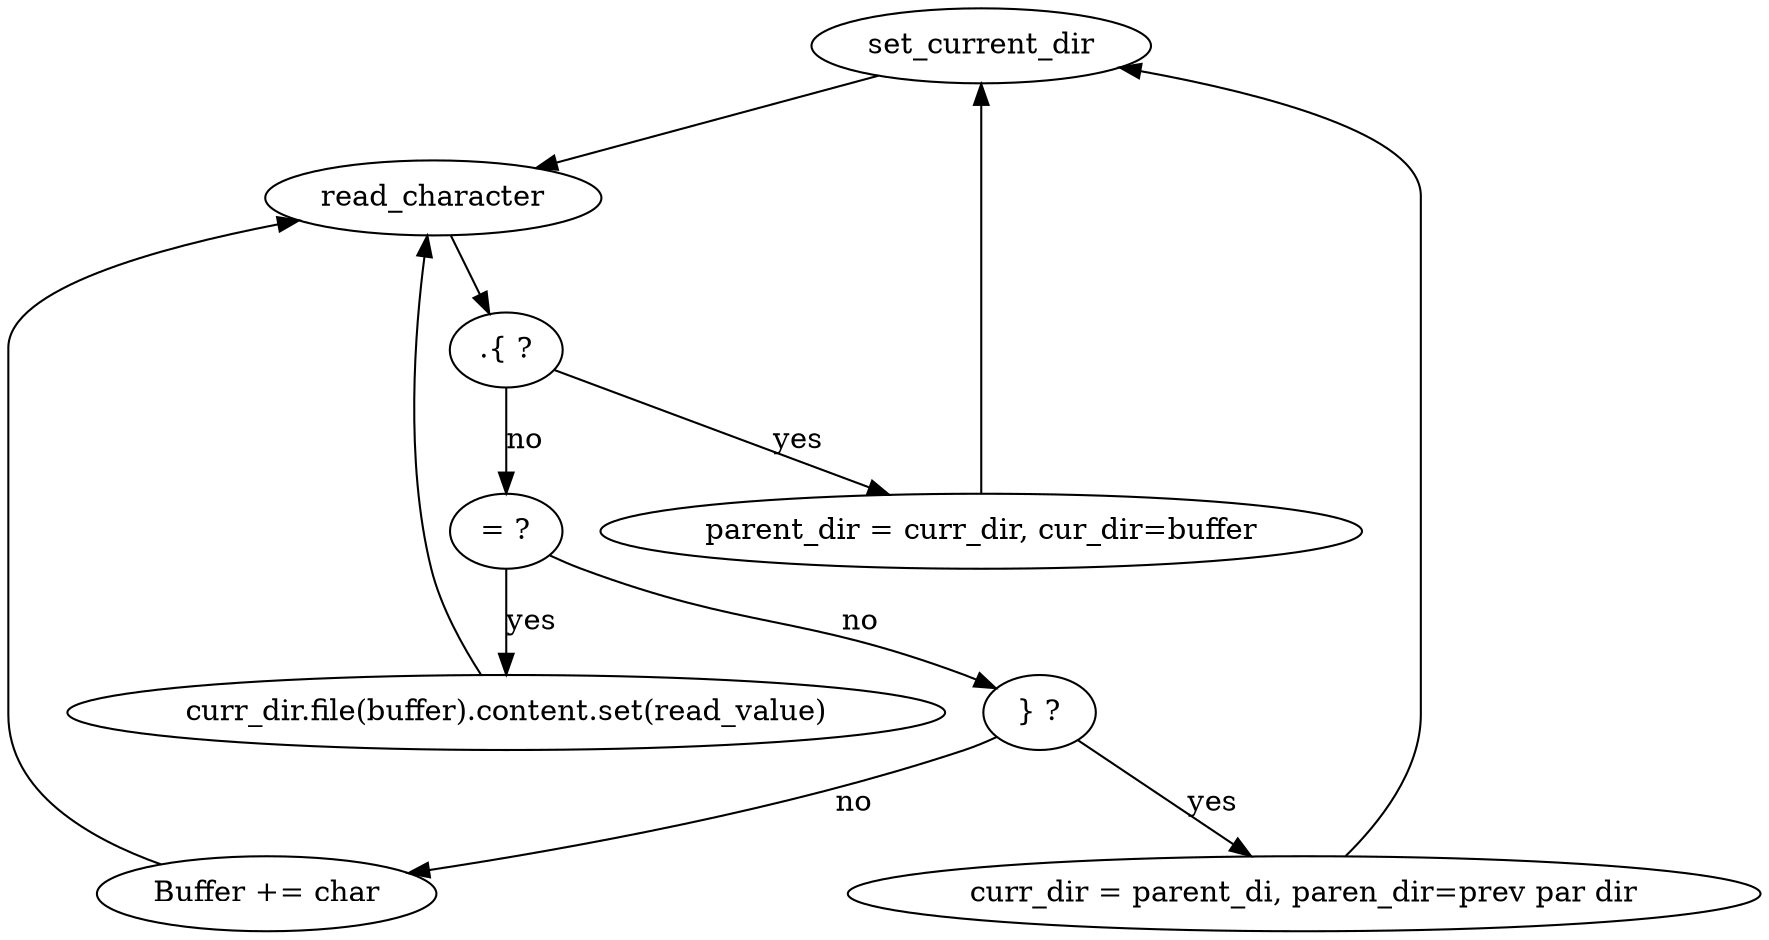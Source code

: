 digraph G
{

  set_current_dir;
  read_character;
  eq_0 [label="= ?"];
  eq_1 [label=".{ ?"];
  eq_2 [label="} ?"];
  buffer_pp [label="Buffer += char"];
  set_par_dir [label="parent_dir = curr_dir, cur_dir=buffer"];
  res_par_dir [label="curr_dir = parent_di, paren_dir=prev par dir"];
  read_value [label="curr_dir.file(buffer).content.set(read_value)"];
  
  set_current_dir->read_character;
  read_character->eq_1;
  eq_1->eq_0 [label="no"];
  eq_0->eq_2 [label="no"];
  eq_2->buffer_pp [label="no"];
  buffer_pp->read_character;
  eq_1->set_par_dir [label="yes"];
  eq_2->res_par_dir [label="yes"];
  set_par_dir->set_current_dir;
  res_par_dir->set_current_dir;
  eq_0->read_value [label="yes"];
  read_value->read_character;

//    node [shape=octagon, color=cornflowerblue];
//    mon_collector [label="Server"];
//    node [shape=Mcircle, color=darkgreen];
//    mon_node [label="Node"];
//    node [shape=Msquare, color=coral3];
//    mon_client [label="Client"];
//    node [shape=component, color=goldenrod3];
//    mon_plugin [label="Plugin"];
//    node [shape=doublecircle, color=lightblue4];
//    database [label="Database"];
//
//    // collector to nodes
//    edge [color=green, style=filled];
//    mon_collector -> mon_node;
//    mon_node -> mon_plugin;
//    edge [style=dashed];
//    mon_plugin -> mon_node;
//    mon_node -> mon_collector;
//    mon_collector -> database;
//
//    // client to collector
//    edge [color=magenta, style=filled];
//    mon_client -> mon_collector;
//    mon_collector -> database;
//    edge [style=dashed];
//    database -> mon_collector;
//    mon_collector -> mon_client;
//
//    // description
//    node [color=black, shape=none, label=""];
//    edge [color=black, style=filled];
//    b->c [label="Request"];
//    edge [style=dashed];
//    c->d [label="Answer"];
//    edge [color=green, style=filled];
//    a->b [label="Server <-> Node"];
//    edge [color=magenta, style=filled];
//    d->e [label="Client <-> Server"];
    
}